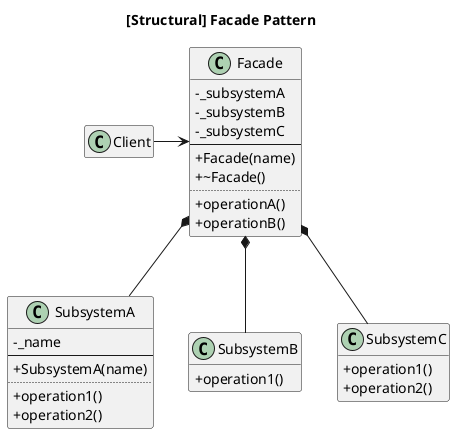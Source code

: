 ﻿@startuml
'!pragma layout smetana
'skin rose
skinparam classAttributeIconSize 0

title [Structural] Facade Pattern

class Client

class Facade {
  - _subsystemA
  - _subsystemB
  - _subsystemC
  --
  + Facade(name)
  + ~Facade()
  ..
  + operationA()
  + operationB()
}

class SubsystemA {
  - _name
  --
  + SubsystemA(name)
  ..
  + operation1()
  + operation2()
}
class SubsystemB {
  + operation1()
}
class SubsystemC {
  + operation1()
  + operation2()
}

Client -> Facade
Facade *-- SubsystemA
Facade *-- SubsystemB
Facade *-- SubsystemC

hide empty members

@enduml
